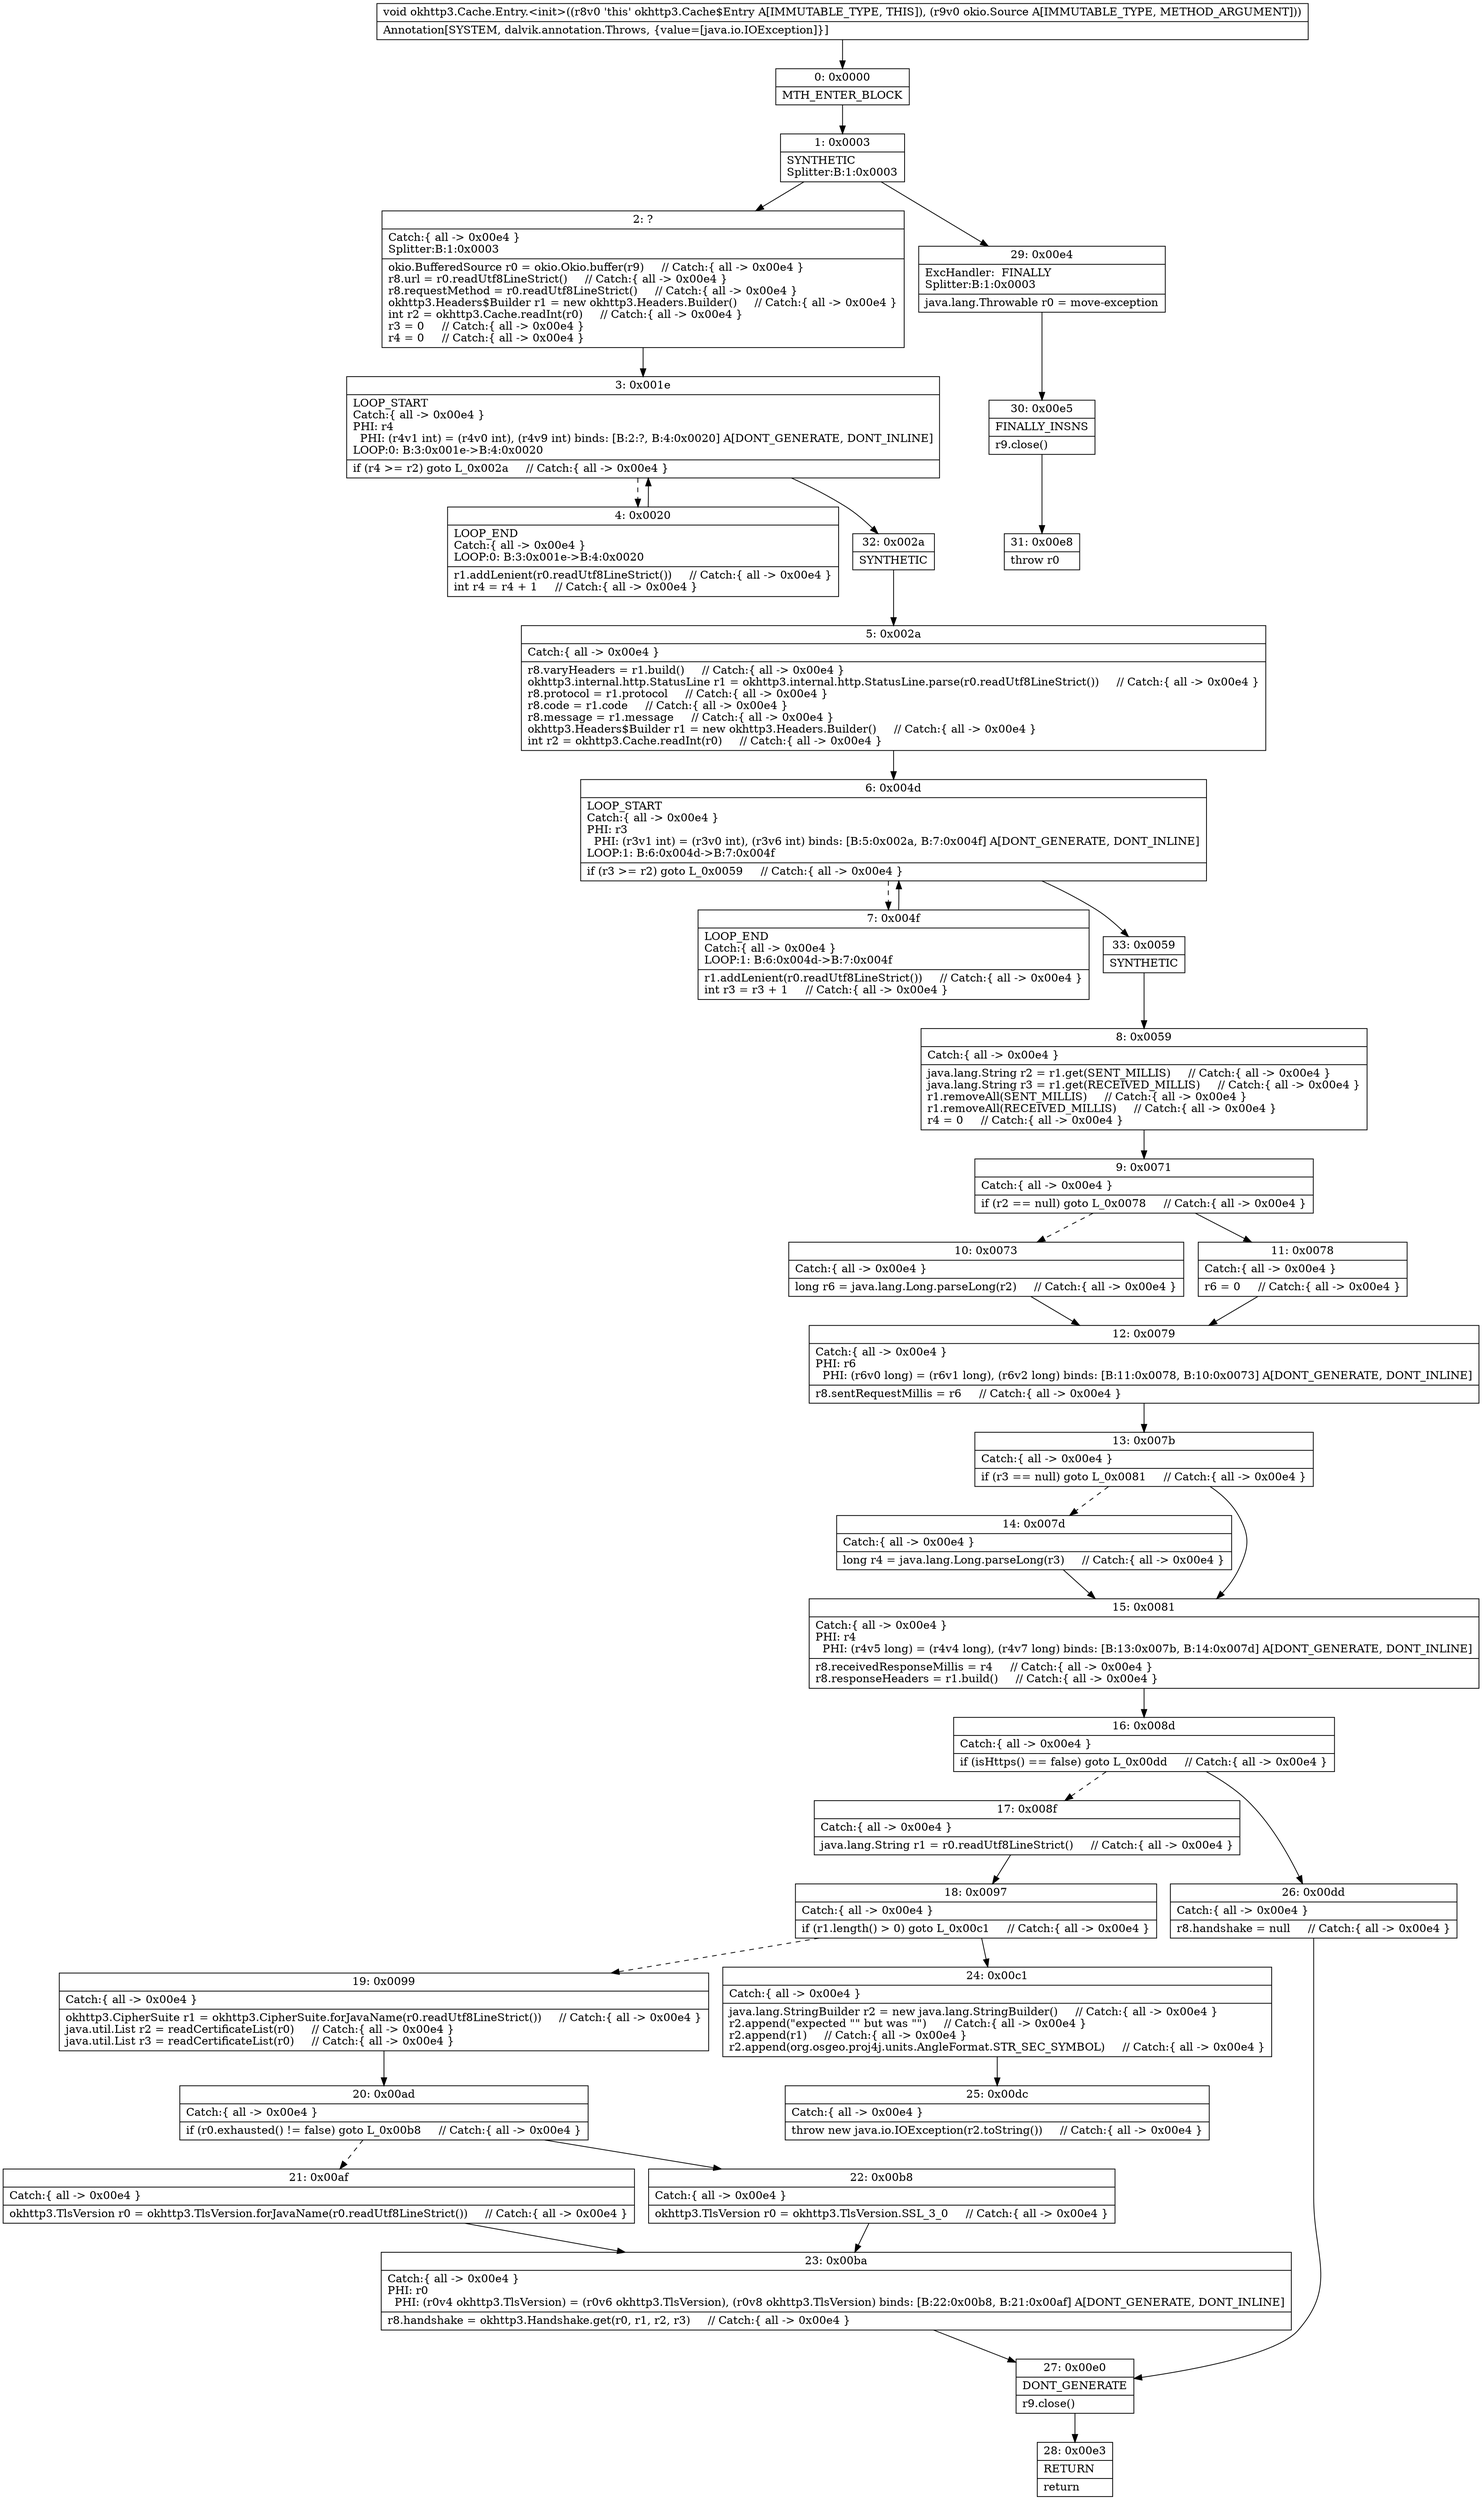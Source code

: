 digraph "CFG forokhttp3.Cache.Entry.\<init\>(Lokio\/Source;)V" {
Node_0 [shape=record,label="{0\:\ 0x0000|MTH_ENTER_BLOCK\l}"];
Node_1 [shape=record,label="{1\:\ 0x0003|SYNTHETIC\lSplitter:B:1:0x0003\l}"];
Node_2 [shape=record,label="{2\:\ ?|Catch:\{ all \-\> 0x00e4 \}\lSplitter:B:1:0x0003\l|okio.BufferedSource r0 = okio.Okio.buffer(r9)     \/\/ Catch:\{ all \-\> 0x00e4 \}\lr8.url = r0.readUtf8LineStrict()     \/\/ Catch:\{ all \-\> 0x00e4 \}\lr8.requestMethod = r0.readUtf8LineStrict()     \/\/ Catch:\{ all \-\> 0x00e4 \}\lokhttp3.Headers$Builder r1 = new okhttp3.Headers.Builder()     \/\/ Catch:\{ all \-\> 0x00e4 \}\lint r2 = okhttp3.Cache.readInt(r0)     \/\/ Catch:\{ all \-\> 0x00e4 \}\lr3 = 0     \/\/ Catch:\{ all \-\> 0x00e4 \}\lr4 = 0     \/\/ Catch:\{ all \-\> 0x00e4 \}\l}"];
Node_3 [shape=record,label="{3\:\ 0x001e|LOOP_START\lCatch:\{ all \-\> 0x00e4 \}\lPHI: r4 \l  PHI: (r4v1 int) = (r4v0 int), (r4v9 int) binds: [B:2:?, B:4:0x0020] A[DONT_GENERATE, DONT_INLINE]\lLOOP:0: B:3:0x001e\-\>B:4:0x0020\l|if (r4 \>= r2) goto L_0x002a     \/\/ Catch:\{ all \-\> 0x00e4 \}\l}"];
Node_4 [shape=record,label="{4\:\ 0x0020|LOOP_END\lCatch:\{ all \-\> 0x00e4 \}\lLOOP:0: B:3:0x001e\-\>B:4:0x0020\l|r1.addLenient(r0.readUtf8LineStrict())     \/\/ Catch:\{ all \-\> 0x00e4 \}\lint r4 = r4 + 1     \/\/ Catch:\{ all \-\> 0x00e4 \}\l}"];
Node_5 [shape=record,label="{5\:\ 0x002a|Catch:\{ all \-\> 0x00e4 \}\l|r8.varyHeaders = r1.build()     \/\/ Catch:\{ all \-\> 0x00e4 \}\lokhttp3.internal.http.StatusLine r1 = okhttp3.internal.http.StatusLine.parse(r0.readUtf8LineStrict())     \/\/ Catch:\{ all \-\> 0x00e4 \}\lr8.protocol = r1.protocol     \/\/ Catch:\{ all \-\> 0x00e4 \}\lr8.code = r1.code     \/\/ Catch:\{ all \-\> 0x00e4 \}\lr8.message = r1.message     \/\/ Catch:\{ all \-\> 0x00e4 \}\lokhttp3.Headers$Builder r1 = new okhttp3.Headers.Builder()     \/\/ Catch:\{ all \-\> 0x00e4 \}\lint r2 = okhttp3.Cache.readInt(r0)     \/\/ Catch:\{ all \-\> 0x00e4 \}\l}"];
Node_6 [shape=record,label="{6\:\ 0x004d|LOOP_START\lCatch:\{ all \-\> 0x00e4 \}\lPHI: r3 \l  PHI: (r3v1 int) = (r3v0 int), (r3v6 int) binds: [B:5:0x002a, B:7:0x004f] A[DONT_GENERATE, DONT_INLINE]\lLOOP:1: B:6:0x004d\-\>B:7:0x004f\l|if (r3 \>= r2) goto L_0x0059     \/\/ Catch:\{ all \-\> 0x00e4 \}\l}"];
Node_7 [shape=record,label="{7\:\ 0x004f|LOOP_END\lCatch:\{ all \-\> 0x00e4 \}\lLOOP:1: B:6:0x004d\-\>B:7:0x004f\l|r1.addLenient(r0.readUtf8LineStrict())     \/\/ Catch:\{ all \-\> 0x00e4 \}\lint r3 = r3 + 1     \/\/ Catch:\{ all \-\> 0x00e4 \}\l}"];
Node_8 [shape=record,label="{8\:\ 0x0059|Catch:\{ all \-\> 0x00e4 \}\l|java.lang.String r2 = r1.get(SENT_MILLIS)     \/\/ Catch:\{ all \-\> 0x00e4 \}\ljava.lang.String r3 = r1.get(RECEIVED_MILLIS)     \/\/ Catch:\{ all \-\> 0x00e4 \}\lr1.removeAll(SENT_MILLIS)     \/\/ Catch:\{ all \-\> 0x00e4 \}\lr1.removeAll(RECEIVED_MILLIS)     \/\/ Catch:\{ all \-\> 0x00e4 \}\lr4 = 0     \/\/ Catch:\{ all \-\> 0x00e4 \}\l}"];
Node_9 [shape=record,label="{9\:\ 0x0071|Catch:\{ all \-\> 0x00e4 \}\l|if (r2 == null) goto L_0x0078     \/\/ Catch:\{ all \-\> 0x00e4 \}\l}"];
Node_10 [shape=record,label="{10\:\ 0x0073|Catch:\{ all \-\> 0x00e4 \}\l|long r6 = java.lang.Long.parseLong(r2)     \/\/ Catch:\{ all \-\> 0x00e4 \}\l}"];
Node_11 [shape=record,label="{11\:\ 0x0078|Catch:\{ all \-\> 0x00e4 \}\l|r6 = 0     \/\/ Catch:\{ all \-\> 0x00e4 \}\l}"];
Node_12 [shape=record,label="{12\:\ 0x0079|Catch:\{ all \-\> 0x00e4 \}\lPHI: r6 \l  PHI: (r6v0 long) = (r6v1 long), (r6v2 long) binds: [B:11:0x0078, B:10:0x0073] A[DONT_GENERATE, DONT_INLINE]\l|r8.sentRequestMillis = r6     \/\/ Catch:\{ all \-\> 0x00e4 \}\l}"];
Node_13 [shape=record,label="{13\:\ 0x007b|Catch:\{ all \-\> 0x00e4 \}\l|if (r3 == null) goto L_0x0081     \/\/ Catch:\{ all \-\> 0x00e4 \}\l}"];
Node_14 [shape=record,label="{14\:\ 0x007d|Catch:\{ all \-\> 0x00e4 \}\l|long r4 = java.lang.Long.parseLong(r3)     \/\/ Catch:\{ all \-\> 0x00e4 \}\l}"];
Node_15 [shape=record,label="{15\:\ 0x0081|Catch:\{ all \-\> 0x00e4 \}\lPHI: r4 \l  PHI: (r4v5 long) = (r4v4 long), (r4v7 long) binds: [B:13:0x007b, B:14:0x007d] A[DONT_GENERATE, DONT_INLINE]\l|r8.receivedResponseMillis = r4     \/\/ Catch:\{ all \-\> 0x00e4 \}\lr8.responseHeaders = r1.build()     \/\/ Catch:\{ all \-\> 0x00e4 \}\l}"];
Node_16 [shape=record,label="{16\:\ 0x008d|Catch:\{ all \-\> 0x00e4 \}\l|if (isHttps() == false) goto L_0x00dd     \/\/ Catch:\{ all \-\> 0x00e4 \}\l}"];
Node_17 [shape=record,label="{17\:\ 0x008f|Catch:\{ all \-\> 0x00e4 \}\l|java.lang.String r1 = r0.readUtf8LineStrict()     \/\/ Catch:\{ all \-\> 0x00e4 \}\l}"];
Node_18 [shape=record,label="{18\:\ 0x0097|Catch:\{ all \-\> 0x00e4 \}\l|if (r1.length() \> 0) goto L_0x00c1     \/\/ Catch:\{ all \-\> 0x00e4 \}\l}"];
Node_19 [shape=record,label="{19\:\ 0x0099|Catch:\{ all \-\> 0x00e4 \}\l|okhttp3.CipherSuite r1 = okhttp3.CipherSuite.forJavaName(r0.readUtf8LineStrict())     \/\/ Catch:\{ all \-\> 0x00e4 \}\ljava.util.List r2 = readCertificateList(r0)     \/\/ Catch:\{ all \-\> 0x00e4 \}\ljava.util.List r3 = readCertificateList(r0)     \/\/ Catch:\{ all \-\> 0x00e4 \}\l}"];
Node_20 [shape=record,label="{20\:\ 0x00ad|Catch:\{ all \-\> 0x00e4 \}\l|if (r0.exhausted() != false) goto L_0x00b8     \/\/ Catch:\{ all \-\> 0x00e4 \}\l}"];
Node_21 [shape=record,label="{21\:\ 0x00af|Catch:\{ all \-\> 0x00e4 \}\l|okhttp3.TlsVersion r0 = okhttp3.TlsVersion.forJavaName(r0.readUtf8LineStrict())     \/\/ Catch:\{ all \-\> 0x00e4 \}\l}"];
Node_22 [shape=record,label="{22\:\ 0x00b8|Catch:\{ all \-\> 0x00e4 \}\l|okhttp3.TlsVersion r0 = okhttp3.TlsVersion.SSL_3_0     \/\/ Catch:\{ all \-\> 0x00e4 \}\l}"];
Node_23 [shape=record,label="{23\:\ 0x00ba|Catch:\{ all \-\> 0x00e4 \}\lPHI: r0 \l  PHI: (r0v4 okhttp3.TlsVersion) = (r0v6 okhttp3.TlsVersion), (r0v8 okhttp3.TlsVersion) binds: [B:22:0x00b8, B:21:0x00af] A[DONT_GENERATE, DONT_INLINE]\l|r8.handshake = okhttp3.Handshake.get(r0, r1, r2, r3)     \/\/ Catch:\{ all \-\> 0x00e4 \}\l}"];
Node_24 [shape=record,label="{24\:\ 0x00c1|Catch:\{ all \-\> 0x00e4 \}\l|java.lang.StringBuilder r2 = new java.lang.StringBuilder()     \/\/ Catch:\{ all \-\> 0x00e4 \}\lr2.append(\"expected \"\" but was \"\")     \/\/ Catch:\{ all \-\> 0x00e4 \}\lr2.append(r1)     \/\/ Catch:\{ all \-\> 0x00e4 \}\lr2.append(org.osgeo.proj4j.units.AngleFormat.STR_SEC_SYMBOL)     \/\/ Catch:\{ all \-\> 0x00e4 \}\l}"];
Node_25 [shape=record,label="{25\:\ 0x00dc|Catch:\{ all \-\> 0x00e4 \}\l|throw new java.io.IOException(r2.toString())     \/\/ Catch:\{ all \-\> 0x00e4 \}\l}"];
Node_26 [shape=record,label="{26\:\ 0x00dd|Catch:\{ all \-\> 0x00e4 \}\l|r8.handshake = null     \/\/ Catch:\{ all \-\> 0x00e4 \}\l}"];
Node_27 [shape=record,label="{27\:\ 0x00e0|DONT_GENERATE\l|r9.close()\l}"];
Node_28 [shape=record,label="{28\:\ 0x00e3|RETURN\l|return\l}"];
Node_29 [shape=record,label="{29\:\ 0x00e4|ExcHandler:  FINALLY\lSplitter:B:1:0x0003\l|java.lang.Throwable r0 = move\-exception\l}"];
Node_30 [shape=record,label="{30\:\ 0x00e5|FINALLY_INSNS\l|r9.close()\l}"];
Node_31 [shape=record,label="{31\:\ 0x00e8|throw r0\l}"];
Node_32 [shape=record,label="{32\:\ 0x002a|SYNTHETIC\l}"];
Node_33 [shape=record,label="{33\:\ 0x0059|SYNTHETIC\l}"];
MethodNode[shape=record,label="{void okhttp3.Cache.Entry.\<init\>((r8v0 'this' okhttp3.Cache$Entry A[IMMUTABLE_TYPE, THIS]), (r9v0 okio.Source A[IMMUTABLE_TYPE, METHOD_ARGUMENT]))  | Annotation[SYSTEM, dalvik.annotation.Throws, \{value=[java.io.IOException]\}]\l}"];
MethodNode -> Node_0;
Node_0 -> Node_1;
Node_1 -> Node_2;
Node_1 -> Node_29;
Node_2 -> Node_3;
Node_3 -> Node_4[style=dashed];
Node_3 -> Node_32;
Node_4 -> Node_3;
Node_5 -> Node_6;
Node_6 -> Node_7[style=dashed];
Node_6 -> Node_33;
Node_7 -> Node_6;
Node_8 -> Node_9;
Node_9 -> Node_10[style=dashed];
Node_9 -> Node_11;
Node_10 -> Node_12;
Node_11 -> Node_12;
Node_12 -> Node_13;
Node_13 -> Node_14[style=dashed];
Node_13 -> Node_15;
Node_14 -> Node_15;
Node_15 -> Node_16;
Node_16 -> Node_17[style=dashed];
Node_16 -> Node_26;
Node_17 -> Node_18;
Node_18 -> Node_19[style=dashed];
Node_18 -> Node_24;
Node_19 -> Node_20;
Node_20 -> Node_21[style=dashed];
Node_20 -> Node_22;
Node_21 -> Node_23;
Node_22 -> Node_23;
Node_23 -> Node_27;
Node_24 -> Node_25;
Node_26 -> Node_27;
Node_27 -> Node_28;
Node_29 -> Node_30;
Node_30 -> Node_31;
Node_32 -> Node_5;
Node_33 -> Node_8;
}

